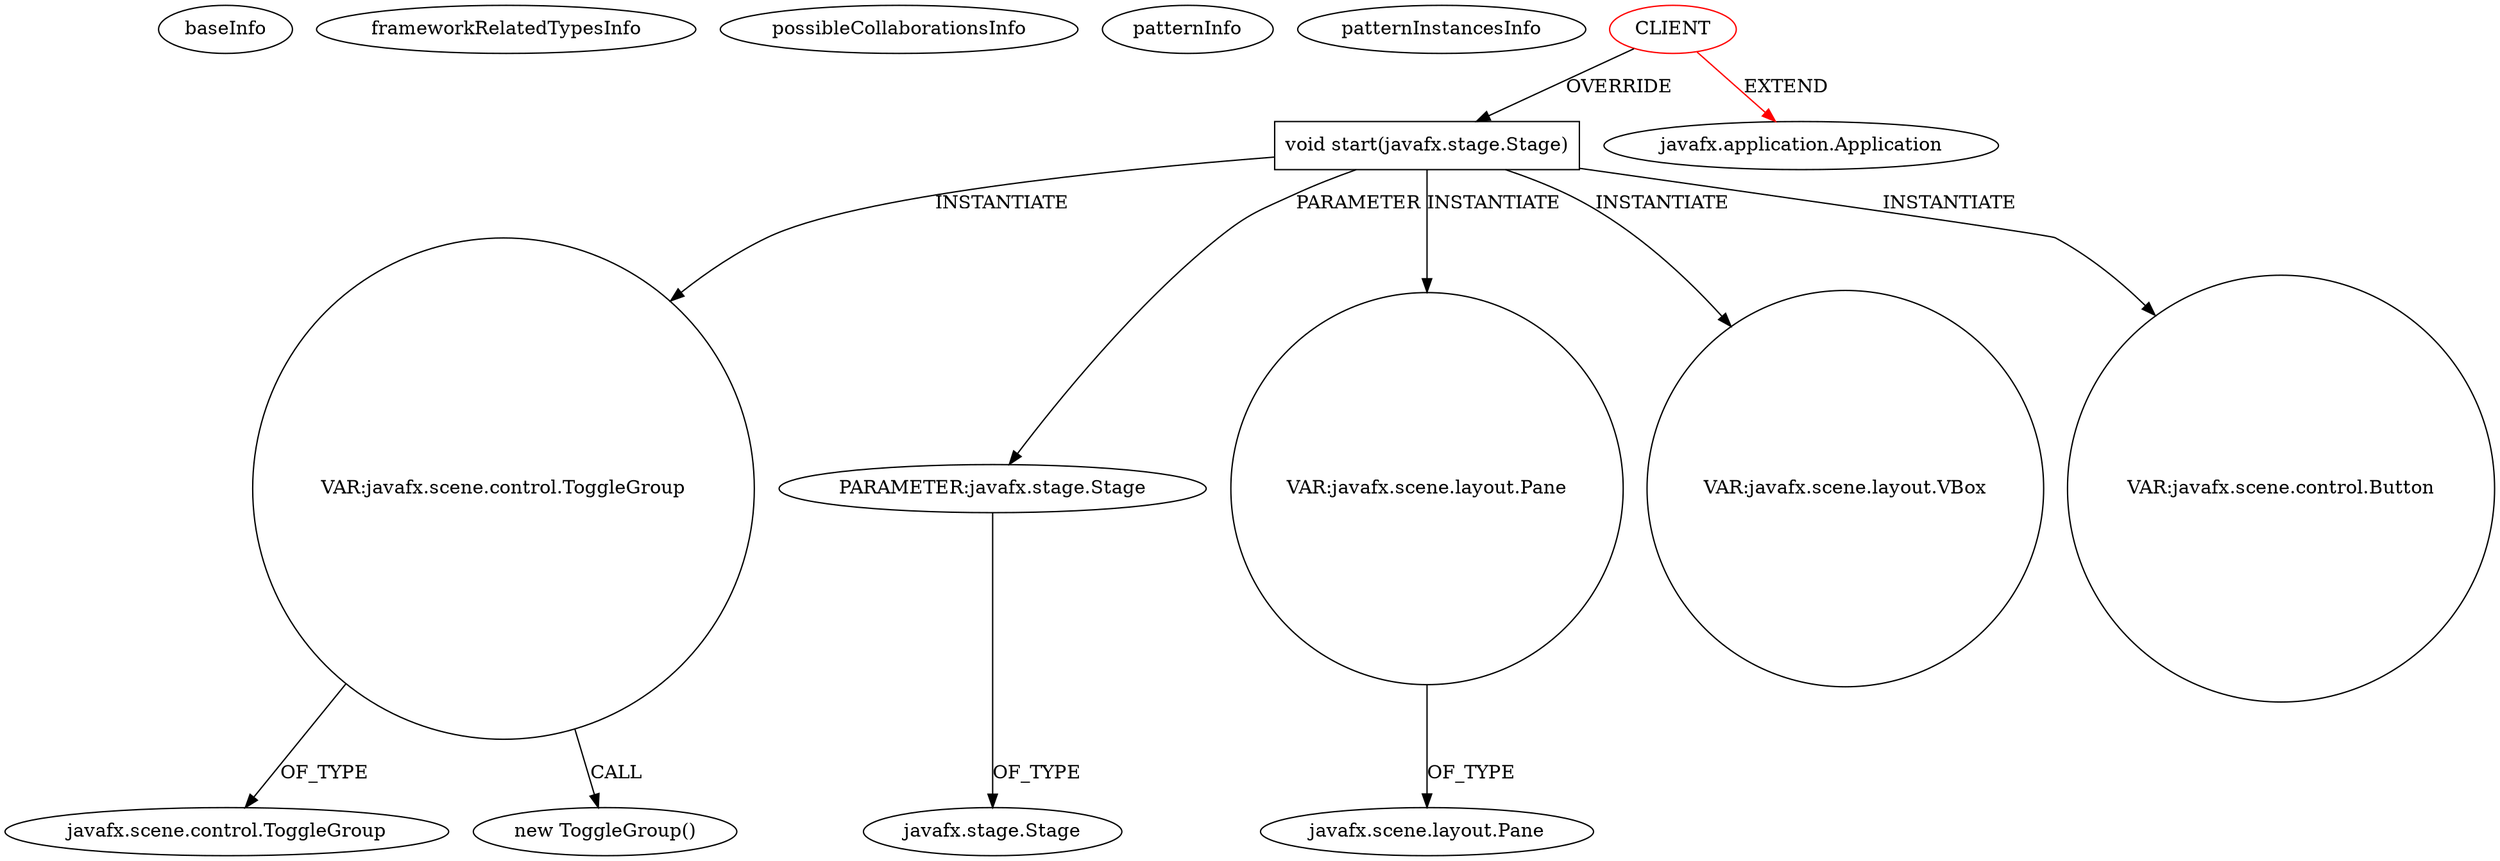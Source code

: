 digraph {
baseInfo[graphId=1244,category="pattern",isAnonymous=false,possibleRelation=false]
frameworkRelatedTypesInfo[0="javafx.application.Application"]
possibleCollaborationsInfo[]
patternInfo[frequency=2.0,patternRootClient=0]
patternInstancesInfo[0="Meldanor-GraphDemo~/Meldanor-GraphDemo/GraphDemo-master/src/main/java/de/meldanor/graphdemo/gui/MainGUI.java~MainGUI~956",1="davelet-InternationalChess-JavaFX2~/davelet-InternationalChess-JavaFX2/InternationalChess-JavaFX2-master/src/cn/davelet/internationalchess/InternationalChess.java~InternationalChess~2344"]
183[label="javafx.scene.control.ToggleGroup",vertexType="FRAMEWORK_CLASS_TYPE",isFrameworkType=false]
182[label="VAR:javafx.scene.control.ToggleGroup",vertexType="VARIABLE_EXPRESION",isFrameworkType=false,shape=circle]
37[label="void start(javafx.stage.Stage)",vertexType="OVERRIDING_METHOD_DECLARATION",isFrameworkType=false,shape=box]
0[label="CLIENT",vertexType="ROOT_CLIENT_CLASS_DECLARATION",isFrameworkType=false,color=red]
38[label="PARAMETER:javafx.stage.Stage",vertexType="PARAMETER_DECLARATION",isFrameworkType=false]
46[label="VAR:javafx.scene.layout.Pane",vertexType="VARIABLE_EXPRESION",isFrameworkType=false,shape=circle]
181[label="new ToggleGroup()",vertexType="CONSTRUCTOR_CALL",isFrameworkType=false]
71[label="VAR:javafx.scene.layout.VBox",vertexType="VARIABLE_EXPRESION",isFrameworkType=false,shape=circle]
47[label="javafx.scene.layout.Pane",vertexType="FRAMEWORK_CLASS_TYPE",isFrameworkType=false]
39[label="javafx.stage.Stage",vertexType="FRAMEWORK_CLASS_TYPE",isFrameworkType=false]
1[label="javafx.application.Application",vertexType="FRAMEWORK_CLASS_TYPE",isFrameworkType=false]
269[label="VAR:javafx.scene.control.Button",vertexType="VARIABLE_EXPRESION",isFrameworkType=false,shape=circle]
37->182[label="INSTANTIATE"]
37->46[label="INSTANTIATE"]
182->181[label="CALL"]
0->37[label="OVERRIDE"]
37->71[label="INSTANTIATE"]
46->47[label="OF_TYPE"]
182->183[label="OF_TYPE"]
37->269[label="INSTANTIATE"]
38->39[label="OF_TYPE"]
37->38[label="PARAMETER"]
0->1[label="EXTEND",color=red]
}
